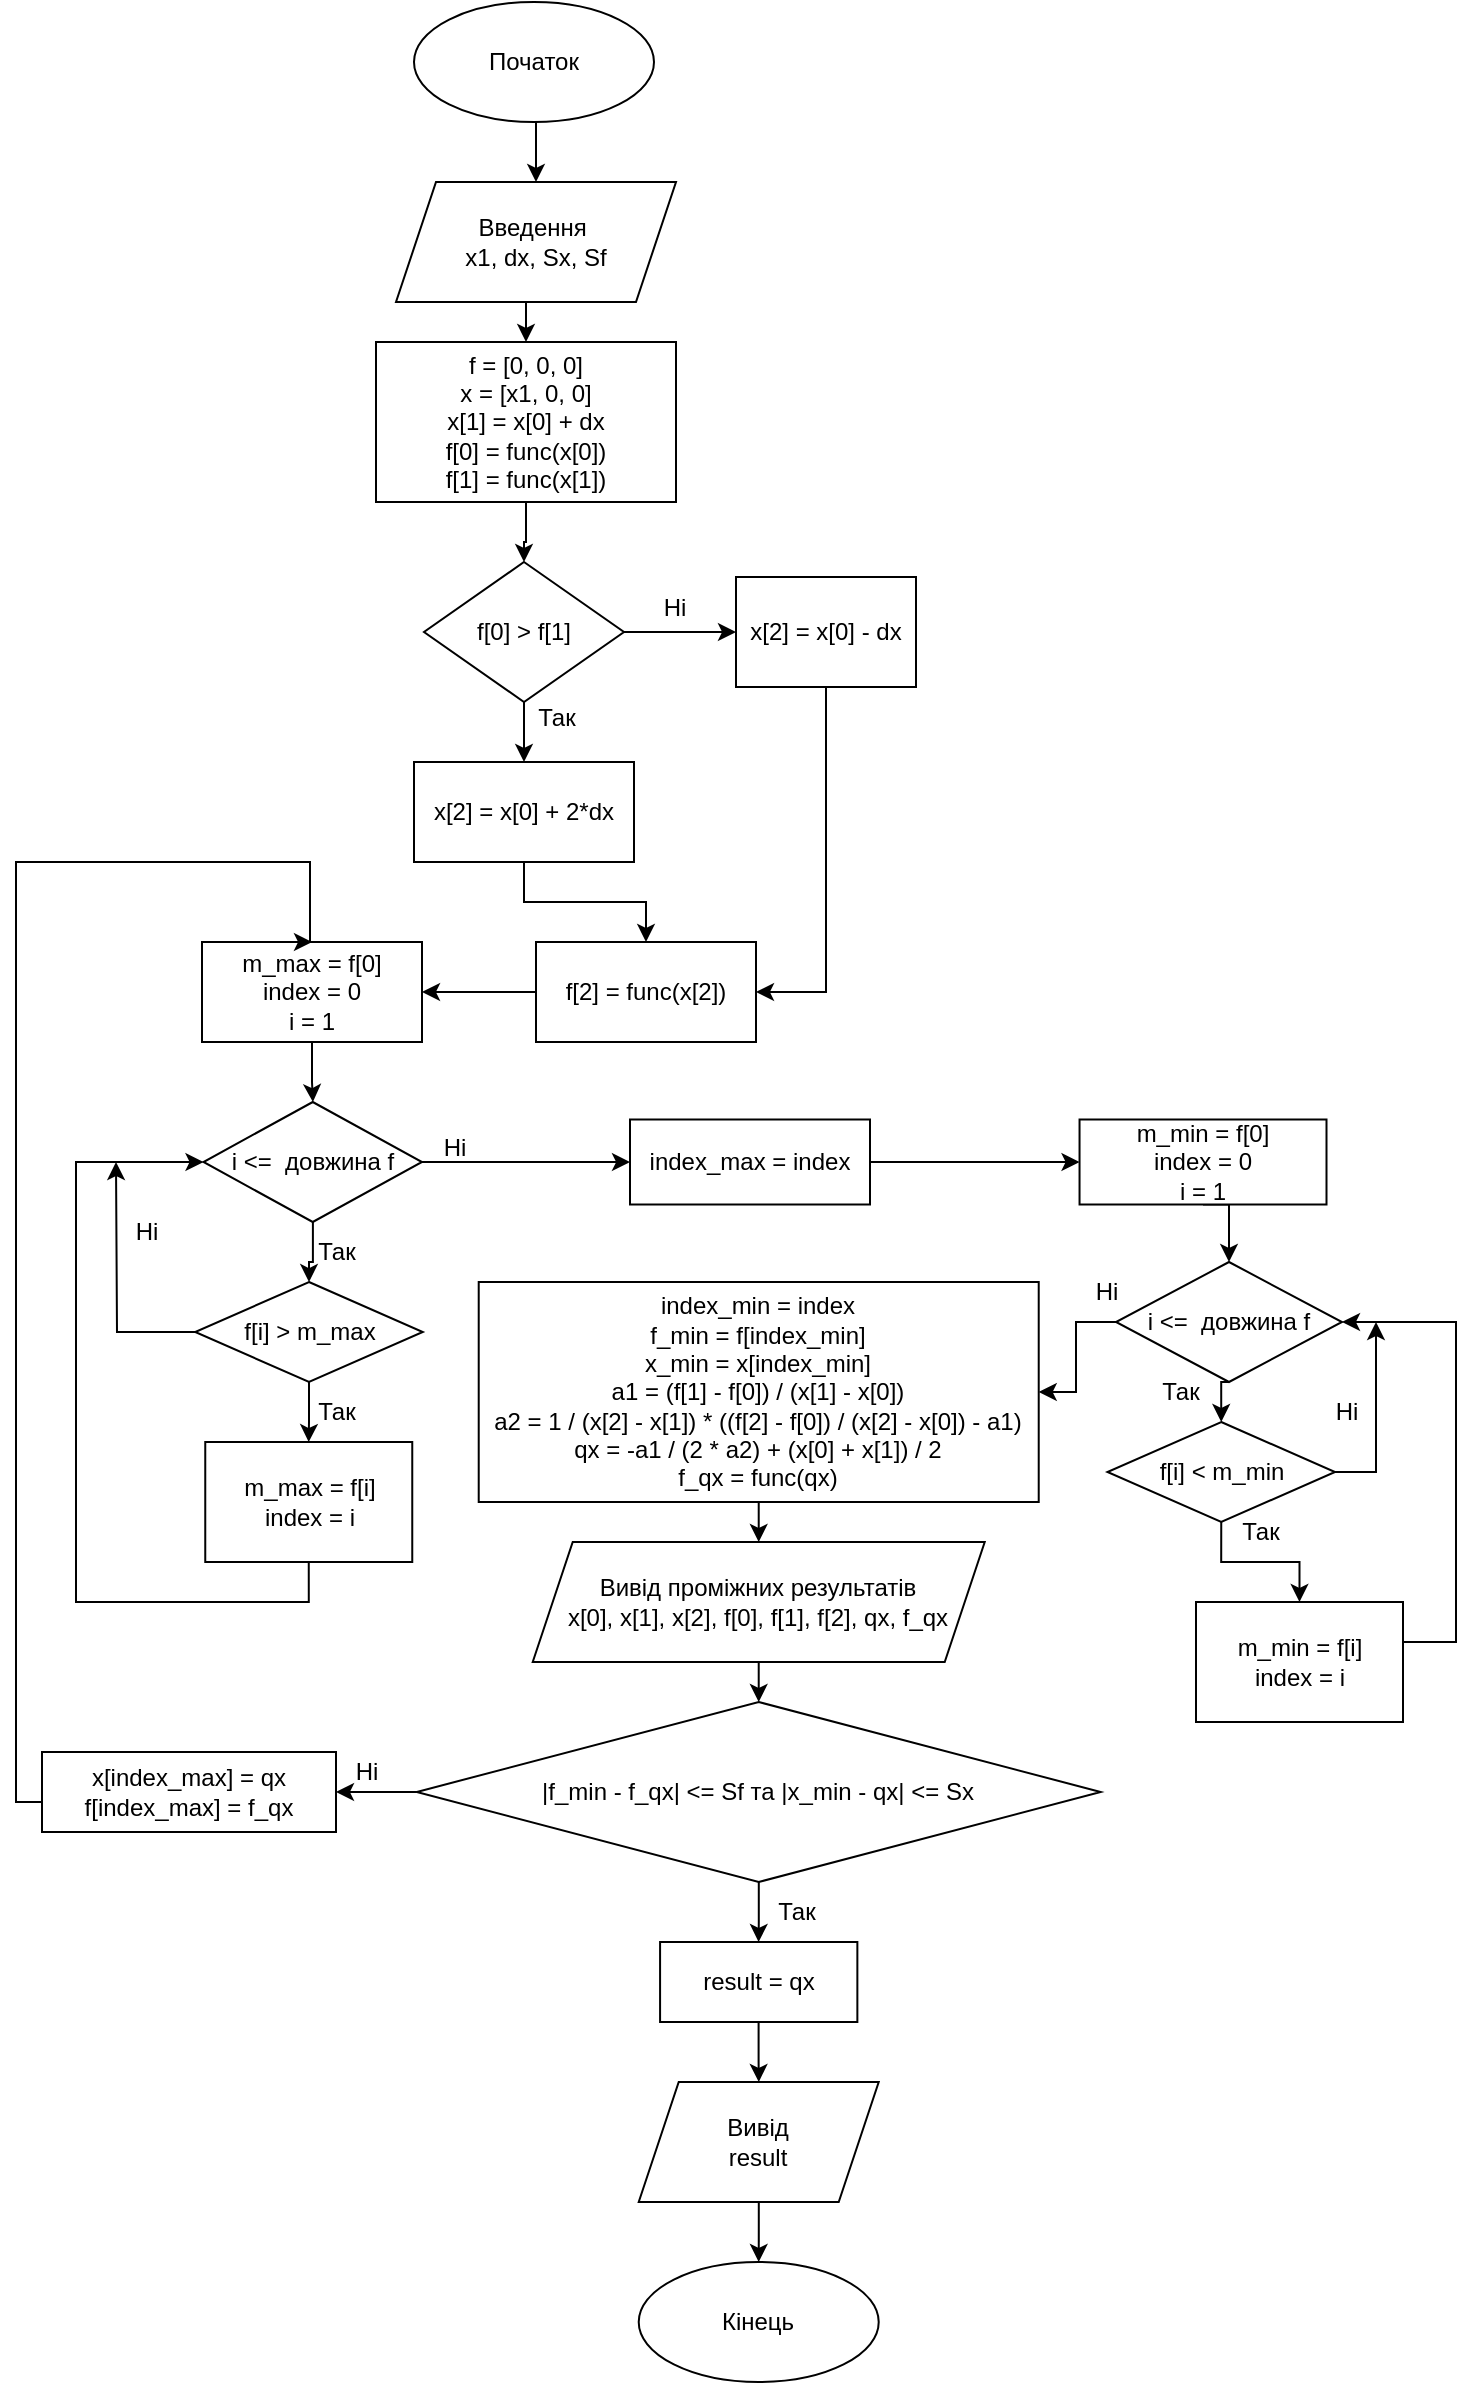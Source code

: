 <mxfile version="20.5.1" type="device"><diagram id="OkNAewaVIKF7o-va74tC" name="Страница 1"><mxGraphModel dx="835" dy="738" grid="1" gridSize="10" guides="1" tooltips="1" connect="1" arrows="1" fold="1" page="1" pageScale="1" pageWidth="827" pageHeight="1169" math="0" shadow="0"><root><mxCell id="0"/><mxCell id="1" parent="0"/><mxCell id="8IWXs5l2cBwAO6r4Z6ZJ-129" style="edgeStyle=orthogonalEdgeStyle;rounded=0;orthogonalLoop=1;jettySize=auto;html=1;exitX=0.5;exitY=1;exitDx=0;exitDy=0;entryX=0.5;entryY=0;entryDx=0;entryDy=0;fontColor=#000000;fontFamily=Helvetica;" edge="1" parent="1" source="8IWXs5l2cBwAO6r4Z6ZJ-130" target="8IWXs5l2cBwAO6r4Z6ZJ-132"><mxGeometry relative="1" as="geometry"/></mxCell><mxCell id="8IWXs5l2cBwAO6r4Z6ZJ-130" value="Початок" style="ellipse;whiteSpace=wrap;html=1;strokeColor=#000000;fontFamily=Helvetica;" vertex="1" parent="1"><mxGeometry x="1599" y="710" width="120" height="60" as="geometry"/></mxCell><mxCell id="8IWXs5l2cBwAO6r4Z6ZJ-131" style="edgeStyle=orthogonalEdgeStyle;rounded=0;orthogonalLoop=1;jettySize=auto;html=1;exitX=0.5;exitY=1;exitDx=0;exitDy=0;entryX=0.5;entryY=0;entryDx=0;entryDy=0;fontColor=#000000;fontFamily=Helvetica;" edge="1" parent="1" source="8IWXs5l2cBwAO6r4Z6ZJ-132" target="8IWXs5l2cBwAO6r4Z6ZJ-134"><mxGeometry relative="1" as="geometry"/></mxCell><mxCell id="8IWXs5l2cBwAO6r4Z6ZJ-132" value="Введення&amp;nbsp;&lt;br&gt;&lt;div style=&quot;&quot;&gt;x1, dx, Sx, Sf&lt;/div&gt;" style="shape=parallelogram;perimeter=parallelogramPerimeter;whiteSpace=wrap;html=1;fixedSize=1;strokeColor=#000000;fontFamily=Helvetica;" vertex="1" parent="1"><mxGeometry x="1590" y="800" width="140" height="60" as="geometry"/></mxCell><mxCell id="8IWXs5l2cBwAO6r4Z6ZJ-133" value="" style="edgeStyle=orthogonalEdgeStyle;rounded=0;orthogonalLoop=1;jettySize=auto;html=1;fontColor=#000000;fontFamily=Helvetica;" edge="1" parent="1" source="8IWXs5l2cBwAO6r4Z6ZJ-134" target="8IWXs5l2cBwAO6r4Z6ZJ-137"><mxGeometry relative="1" as="geometry"/></mxCell><mxCell id="8IWXs5l2cBwAO6r4Z6ZJ-134" value="f = [0, 0, 0]&lt;br&gt;x = [x1, 0, 0]&lt;br&gt;x[1]&lt;span style=&quot;&quot;&gt;&amp;nbsp;= x[0]&lt;/span&gt;&lt;span style=&quot;&quot;&gt;&amp;nbsp;+ dx&lt;br&gt;&lt;/span&gt;&lt;span style=&quot;background-color: initial;&quot;&gt;f[0] = func(x[0])&lt;br&gt;&lt;/span&gt;&lt;span style=&quot;background-color: initial;&quot;&gt;f[1] = func(x[1])&lt;/span&gt;&lt;span style=&quot;background-color: initial;&quot;&gt;&lt;br&gt;&lt;/span&gt;" style="rounded=0;whiteSpace=wrap;html=1;labelBackgroundColor=none;fontColor=#000000;strokeColor=#000000;fontFamily=Helvetica;" vertex="1" parent="1"><mxGeometry x="1580" y="880" width="150" height="80" as="geometry"/></mxCell><mxCell id="8IWXs5l2cBwAO6r4Z6ZJ-135" value="" style="edgeStyle=orthogonalEdgeStyle;rounded=0;orthogonalLoop=1;jettySize=auto;html=1;fontColor=#000000;fontFamily=Helvetica;" edge="1" parent="1" source="8IWXs5l2cBwAO6r4Z6ZJ-137" target="8IWXs5l2cBwAO6r4Z6ZJ-139"><mxGeometry relative="1" as="geometry"/></mxCell><mxCell id="8IWXs5l2cBwAO6r4Z6ZJ-136" value="" style="edgeStyle=orthogonalEdgeStyle;rounded=0;orthogonalLoop=1;jettySize=auto;html=1;fontColor=#000000;fontFamily=Helvetica;" edge="1" parent="1" source="8IWXs5l2cBwAO6r4Z6ZJ-137" target="8IWXs5l2cBwAO6r4Z6ZJ-142"><mxGeometry relative="1" as="geometry"/></mxCell><mxCell id="8IWXs5l2cBwAO6r4Z6ZJ-137" value="f[0] &amp;gt; f[1]" style="rhombus;whiteSpace=wrap;html=1;strokeColor=#000000;fontColor=#000000;rounded=0;labelBackgroundColor=none;fontFamily=Helvetica;" vertex="1" parent="1"><mxGeometry x="1604" y="990" width="100" height="70" as="geometry"/></mxCell><mxCell id="8IWXs5l2cBwAO6r4Z6ZJ-138" value="" style="edgeStyle=orthogonalEdgeStyle;rounded=0;orthogonalLoop=1;jettySize=auto;html=1;fontColor=#000000;fontFamily=Helvetica;" edge="1" parent="1" source="8IWXs5l2cBwAO6r4Z6ZJ-139" target="8IWXs5l2cBwAO6r4Z6ZJ-144"><mxGeometry relative="1" as="geometry"/></mxCell><mxCell id="8IWXs5l2cBwAO6r4Z6ZJ-139" value="x[2] = x[0] + 2*dx" style="whiteSpace=wrap;html=1;strokeColor=#000000;fontColor=#000000;rounded=0;labelBackgroundColor=none;fontFamily=Helvetica;" vertex="1" parent="1"><mxGeometry x="1599" y="1090" width="110" height="50" as="geometry"/></mxCell><mxCell id="8IWXs5l2cBwAO6r4Z6ZJ-140" value="Так" style="text;html=1;align=center;verticalAlign=middle;resizable=0;points=[];autosize=1;strokeColor=none;fillColor=none;fontColor=#000000;fontFamily=Helvetica;" vertex="1" parent="1"><mxGeometry x="1650" y="1052.5" width="40" height="30" as="geometry"/></mxCell><mxCell id="8IWXs5l2cBwAO6r4Z6ZJ-141" style="edgeStyle=orthogonalEdgeStyle;rounded=0;orthogonalLoop=1;jettySize=auto;html=1;exitX=0.5;exitY=1;exitDx=0;exitDy=0;entryX=1;entryY=0.5;entryDx=0;entryDy=0;fontColor=#000000;fontFamily=Helvetica;" edge="1" parent="1" source="8IWXs5l2cBwAO6r4Z6ZJ-142" target="8IWXs5l2cBwAO6r4Z6ZJ-144"><mxGeometry relative="1" as="geometry"/></mxCell><mxCell id="8IWXs5l2cBwAO6r4Z6ZJ-142" value="&lt;div style=&quot;&quot;&gt;&lt;span style=&quot;background-color: rgb(255, 255, 255);&quot;&gt;x[2] = x[0] - dx&lt;/span&gt;&lt;/div&gt;" style="whiteSpace=wrap;html=1;strokeColor=#000000;fontColor=#000000;rounded=0;labelBackgroundColor=none;fontFamily=Helvetica;" vertex="1" parent="1"><mxGeometry x="1760" y="997.5" width="90" height="55" as="geometry"/></mxCell><mxCell id="8IWXs5l2cBwAO6r4Z6ZJ-143" value="" style="edgeStyle=orthogonalEdgeStyle;rounded=0;orthogonalLoop=1;jettySize=auto;html=1;fontFamily=Helvetica;fontSize=12;fontColor=#000000;" edge="1" parent="1" source="8IWXs5l2cBwAO6r4Z6ZJ-144" target="8IWXs5l2cBwAO6r4Z6ZJ-147"><mxGeometry relative="1" as="geometry"/></mxCell><mxCell id="8IWXs5l2cBwAO6r4Z6ZJ-144" value="f[2] = func(x[2])" style="whiteSpace=wrap;html=1;strokeColor=#000000;fontColor=#000000;rounded=0;labelBackgroundColor=none;fontFamily=Helvetica;" vertex="1" parent="1"><mxGeometry x="1660" y="1180" width="110" height="50" as="geometry"/></mxCell><mxCell id="8IWXs5l2cBwAO6r4Z6ZJ-145" value="Ні" style="text;html=1;align=center;verticalAlign=middle;resizable=0;points=[];autosize=1;strokeColor=none;fillColor=none;fontColor=#000000;fontFamily=Helvetica;" vertex="1" parent="1"><mxGeometry x="1714" y="997.5" width="30" height="30" as="geometry"/></mxCell><mxCell id="8IWXs5l2cBwAO6r4Z6ZJ-146" value="" style="edgeStyle=orthogonalEdgeStyle;rounded=0;orthogonalLoop=1;jettySize=auto;html=1;fontFamily=Helvetica;fontSize=12;fontColor=#000000;" edge="1" parent="1" source="8IWXs5l2cBwAO6r4Z6ZJ-147" target="8IWXs5l2cBwAO6r4Z6ZJ-150"><mxGeometry relative="1" as="geometry"/></mxCell><mxCell id="8IWXs5l2cBwAO6r4Z6ZJ-147" value="m_max = f[0]&lt;br&gt;index = 0&lt;br&gt;i = 1" style="whiteSpace=wrap;html=1;strokeColor=#000000;fontColor=#000000;rounded=0;labelBackgroundColor=none;" vertex="1" parent="1"><mxGeometry x="1493" y="1180" width="110" height="50" as="geometry"/></mxCell><mxCell id="8IWXs5l2cBwAO6r4Z6ZJ-148" value="" style="edgeStyle=orthogonalEdgeStyle;rounded=0;orthogonalLoop=1;jettySize=auto;html=1;fontFamily=Helvetica;fontSize=12;fontColor=#000000;" edge="1" parent="1" source="8IWXs5l2cBwAO6r4Z6ZJ-150" target="8IWXs5l2cBwAO6r4Z6ZJ-153"><mxGeometry relative="1" as="geometry"/></mxCell><mxCell id="8IWXs5l2cBwAO6r4Z6ZJ-149" value="" style="edgeStyle=orthogonalEdgeStyle;rounded=0;orthogonalLoop=1;jettySize=auto;html=1;fontFamily=Helvetica;fontSize=12;fontColor=#000000;" edge="1" parent="1" source="8IWXs5l2cBwAO6r4Z6ZJ-150" target="8IWXs5l2cBwAO6r4Z6ZJ-160"><mxGeometry relative="1" as="geometry"/></mxCell><mxCell id="8IWXs5l2cBwAO6r4Z6ZJ-150" value="i &amp;lt;=&amp;nbsp; довжина f" style="rhombus;whiteSpace=wrap;html=1;strokeColor=#000000;fontColor=#000000;rounded=0;labelBackgroundColor=none;" vertex="1" parent="1"><mxGeometry x="1493.75" y="1260" width="109.25" height="60" as="geometry"/></mxCell><mxCell id="8IWXs5l2cBwAO6r4Z6ZJ-151" value="" style="edgeStyle=orthogonalEdgeStyle;rounded=0;orthogonalLoop=1;jettySize=auto;html=1;fontFamily=Helvetica;fontSize=12;fontColor=#000000;" edge="1" parent="1" source="8IWXs5l2cBwAO6r4Z6ZJ-153" target="8IWXs5l2cBwAO6r4Z6ZJ-155"><mxGeometry relative="1" as="geometry"/></mxCell><mxCell id="8IWXs5l2cBwAO6r4Z6ZJ-152" style="edgeStyle=orthogonalEdgeStyle;rounded=0;orthogonalLoop=1;jettySize=auto;html=1;exitX=0;exitY=0.5;exitDx=0;exitDy=0;fontFamily=Helvetica;fontSize=12;fontColor=#000000;" edge="1" parent="1" source="8IWXs5l2cBwAO6r4Z6ZJ-153"><mxGeometry relative="1" as="geometry"><mxPoint x="1450" y="1290" as="targetPoint"/></mxGeometry></mxCell><mxCell id="8IWXs5l2cBwAO6r4Z6ZJ-153" value="f[i] &amp;gt; m_max" style="rhombus;whiteSpace=wrap;html=1;strokeColor=#000000;fontColor=#000000;rounded=0;labelBackgroundColor=none;" vertex="1" parent="1"><mxGeometry x="1489.6" y="1350" width="113.79" height="50" as="geometry"/></mxCell><mxCell id="8IWXs5l2cBwAO6r4Z6ZJ-154" style="edgeStyle=orthogonalEdgeStyle;rounded=0;orthogonalLoop=1;jettySize=auto;html=1;exitX=0.5;exitY=1;exitDx=0;exitDy=0;entryX=0;entryY=0.5;entryDx=0;entryDy=0;fontFamily=Helvetica;fontSize=12;fontColor=#000000;" edge="1" parent="1" source="8IWXs5l2cBwAO6r4Z6ZJ-155" target="8IWXs5l2cBwAO6r4Z6ZJ-150"><mxGeometry relative="1" as="geometry"><Array as="points"><mxPoint x="1546" y="1510"/><mxPoint x="1430" y="1510"/><mxPoint x="1430" y="1290"/></Array></mxGeometry></mxCell><mxCell id="8IWXs5l2cBwAO6r4Z6ZJ-155" value="m_max = f[i]&lt;br&gt;index = i" style="whiteSpace=wrap;html=1;strokeColor=#000000;fontColor=#000000;rounded=0;labelBackgroundColor=none;" vertex="1" parent="1"><mxGeometry x="1494.63" y="1430" width="103.5" height="60" as="geometry"/></mxCell><mxCell id="8IWXs5l2cBwAO6r4Z6ZJ-156" value="Так" style="text;html=1;align=center;verticalAlign=middle;resizable=0;points=[];autosize=1;strokeColor=none;fillColor=none;fontColor=#000000;fontFamily=Helvetica;" vertex="1" parent="1"><mxGeometry x="1540" y="1400" width="40" height="30" as="geometry"/></mxCell><mxCell id="8IWXs5l2cBwAO6r4Z6ZJ-157" value="Ні" style="text;html=1;align=center;verticalAlign=middle;resizable=0;points=[];autosize=1;strokeColor=none;fillColor=none;fontColor=#000000;fontFamily=Helvetica;" vertex="1" parent="1"><mxGeometry x="1450" y="1310" width="30" height="30" as="geometry"/></mxCell><mxCell id="8IWXs5l2cBwAO6r4Z6ZJ-158" value="Так" style="text;html=1;align=center;verticalAlign=middle;resizable=0;points=[];autosize=1;strokeColor=none;fillColor=none;fontColor=#000000;fontFamily=Helvetica;" vertex="1" parent="1"><mxGeometry x="1540" y="1320" width="40" height="30" as="geometry"/></mxCell><mxCell id="8IWXs5l2cBwAO6r4Z6ZJ-159" style="edgeStyle=orthogonalEdgeStyle;rounded=0;orthogonalLoop=1;jettySize=auto;html=1;exitX=1;exitY=0.5;exitDx=0;exitDy=0;entryX=0;entryY=0.5;entryDx=0;entryDy=0;fontFamily=Helvetica;fontSize=12;fontColor=#000000;" edge="1" parent="1" source="8IWXs5l2cBwAO6r4Z6ZJ-160" target="8IWXs5l2cBwAO6r4Z6ZJ-162"><mxGeometry relative="1" as="geometry"/></mxCell><mxCell id="8IWXs5l2cBwAO6r4Z6ZJ-160" value="index_max = index" style="whiteSpace=wrap;html=1;strokeColor=#000000;fontColor=#000000;rounded=0;labelBackgroundColor=none;" vertex="1" parent="1"><mxGeometry x="1707" y="1268.75" width="120" height="42.5" as="geometry"/></mxCell><mxCell id="8IWXs5l2cBwAO6r4Z6ZJ-161" style="edgeStyle=orthogonalEdgeStyle;rounded=0;orthogonalLoop=1;jettySize=auto;html=1;exitX=0.5;exitY=1;exitDx=0;exitDy=0;entryX=0.5;entryY=0;entryDx=0;entryDy=0;fontFamily=Helvetica;fontSize=12;fontColor=#000000;" edge="1" parent="1" source="8IWXs5l2cBwAO6r4Z6ZJ-162" target="8IWXs5l2cBwAO6r4Z6ZJ-165"><mxGeometry relative="1" as="geometry"/></mxCell><mxCell id="8IWXs5l2cBwAO6r4Z6ZJ-162" value="m_min = f[0]&lt;br&gt;index = 0&lt;br&gt;i = 1" style="whiteSpace=wrap;html=1;strokeColor=#000000;fontColor=#000000;rounded=0;labelBackgroundColor=none;" vertex="1" parent="1"><mxGeometry x="1931.77" y="1268.75" width="123.48" height="42.5" as="geometry"/></mxCell><mxCell id="8IWXs5l2cBwAO6r4Z6ZJ-163" style="edgeStyle=orthogonalEdgeStyle;rounded=0;orthogonalLoop=1;jettySize=auto;html=1;exitX=0.5;exitY=1;exitDx=0;exitDy=0;entryX=0.5;entryY=0;entryDx=0;entryDy=0;fontFamily=Helvetica;fontSize=12;fontColor=#000000;" edge="1" parent="1" source="8IWXs5l2cBwAO6r4Z6ZJ-165" target="8IWXs5l2cBwAO6r4Z6ZJ-167"><mxGeometry relative="1" as="geometry"/></mxCell><mxCell id="8IWXs5l2cBwAO6r4Z6ZJ-164" style="edgeStyle=orthogonalEdgeStyle;rounded=0;orthogonalLoop=1;jettySize=auto;html=1;exitX=0;exitY=0.5;exitDx=0;exitDy=0;fontFamily=Helvetica;fontSize=12;fontColor=#000000;entryX=1;entryY=0.5;entryDx=0;entryDy=0;" edge="1" parent="1" source="8IWXs5l2cBwAO6r4Z6ZJ-165" target="8IWXs5l2cBwAO6r4Z6ZJ-176"><mxGeometry relative="1" as="geometry"><mxPoint x="1790" y="1370" as="targetPoint"/></mxGeometry></mxCell><mxCell id="8IWXs5l2cBwAO6r4Z6ZJ-165" value="i &amp;lt;=&amp;nbsp; довжина f" style="rhombus;whiteSpace=wrap;html=1;strokeColor=#000000;fontColor=#000000;rounded=0;labelBackgroundColor=none;" vertex="1" parent="1"><mxGeometry x="1950" y="1340" width="113" height="60" as="geometry"/></mxCell><mxCell id="8IWXs5l2cBwAO6r4Z6ZJ-166" style="edgeStyle=orthogonalEdgeStyle;rounded=0;orthogonalLoop=1;jettySize=auto;html=1;exitX=1;exitY=0.5;exitDx=0;exitDy=0;fontFamily=Helvetica;fontSize=12;fontColor=#000000;" edge="1" parent="1" source="8IWXs5l2cBwAO6r4Z6ZJ-167"><mxGeometry relative="1" as="geometry"><mxPoint x="2080" y="1370" as="targetPoint"/><Array as="points"><mxPoint x="2080" y="1445"/><mxPoint x="2080" y="1420"/></Array></mxGeometry></mxCell><mxCell id="8IWXs5l2cBwAO6r4Z6ZJ-167" value="f[i] &amp;lt; m_min" style="rhombus;whiteSpace=wrap;html=1;strokeColor=#000000;fontColor=#000000;rounded=0;labelBackgroundColor=none;" vertex="1" parent="1"><mxGeometry x="1945.73" y="1420" width="113.79" height="50" as="geometry"/></mxCell><mxCell id="8IWXs5l2cBwAO6r4Z6ZJ-168" value="Так" style="text;html=1;align=center;verticalAlign=middle;resizable=0;points=[];autosize=1;strokeColor=none;fillColor=none;fontColor=#000000;fontFamily=Helvetica;" vertex="1" parent="1"><mxGeometry x="1962.02" y="1390" width="40" height="30" as="geometry"/></mxCell><mxCell id="8IWXs5l2cBwAO6r4Z6ZJ-169" value="" style="edgeStyle=orthogonalEdgeStyle;rounded=0;orthogonalLoop=1;jettySize=auto;html=1;fontFamily=Helvetica;fontSize=12;fontColor=#000000;exitX=0.5;exitY=1;exitDx=0;exitDy=0;" edge="1" parent="1" source="8IWXs5l2cBwAO6r4Z6ZJ-167" target="8IWXs5l2cBwAO6r4Z6ZJ-171"><mxGeometry relative="1" as="geometry"><mxPoint x="2010" y="1490" as="sourcePoint"/></mxGeometry></mxCell><mxCell id="8IWXs5l2cBwAO6r4Z6ZJ-170" style="edgeStyle=orthogonalEdgeStyle;rounded=0;orthogonalLoop=1;jettySize=auto;html=1;exitX=1;exitY=0.5;exitDx=0;exitDy=0;entryX=1;entryY=0.5;entryDx=0;entryDy=0;fontFamily=Helvetica;fontSize=12;fontColor=#000000;" edge="1" parent="1" source="8IWXs5l2cBwAO6r4Z6ZJ-171" target="8IWXs5l2cBwAO6r4Z6ZJ-165"><mxGeometry relative="1" as="geometry"><Array as="points"><mxPoint x="2120" y="1530"/><mxPoint x="2120" y="1370"/></Array></mxGeometry></mxCell><mxCell id="8IWXs5l2cBwAO6r4Z6ZJ-171" value="m_min = f[i]&lt;br&gt;index = i" style="whiteSpace=wrap;html=1;strokeColor=#000000;fontColor=#000000;rounded=0;labelBackgroundColor=none;" vertex="1" parent="1"><mxGeometry x="1990" y="1510" width="103.5" height="60" as="geometry"/></mxCell><mxCell id="8IWXs5l2cBwAO6r4Z6ZJ-172" value="Так" style="text;html=1;align=center;verticalAlign=middle;resizable=0;points=[];autosize=1;strokeColor=none;fillColor=none;fontColor=#000000;fontFamily=Helvetica;" vertex="1" parent="1"><mxGeometry x="2002.02" y="1460" width="40" height="30" as="geometry"/></mxCell><mxCell id="8IWXs5l2cBwAO6r4Z6ZJ-173" value="Ні" style="text;html=1;align=center;verticalAlign=middle;resizable=0;points=[];autosize=1;strokeColor=none;fillColor=none;fontColor=#000000;fontFamily=Helvetica;" vertex="1" parent="1"><mxGeometry x="2050.01" y="1400" width="30" height="30" as="geometry"/></mxCell><mxCell id="8IWXs5l2cBwAO6r4Z6ZJ-174" value="Ні" style="text;html=1;align=center;verticalAlign=middle;resizable=0;points=[];autosize=1;strokeColor=none;fillColor=none;fontColor=#000000;fontFamily=Helvetica;" vertex="1" parent="1"><mxGeometry x="1604" y="1267.5" width="30" height="30" as="geometry"/></mxCell><mxCell id="8IWXs5l2cBwAO6r4Z6ZJ-175" style="edgeStyle=orthogonalEdgeStyle;rounded=0;orthogonalLoop=1;jettySize=auto;html=1;exitX=0.5;exitY=1;exitDx=0;exitDy=0;entryX=0.5;entryY=0;entryDx=0;entryDy=0;fontFamily=Helvetica;fontSize=12;fontColor=#000000;" edge="1" parent="1" source="8IWXs5l2cBwAO6r4Z6ZJ-176" target="8IWXs5l2cBwAO6r4Z6ZJ-188"><mxGeometry relative="1" as="geometry"/></mxCell><mxCell id="8IWXs5l2cBwAO6r4Z6ZJ-176" value="index_min = index&lt;br&gt;f_min = f[index_min]&lt;br&gt;x_min = x[index_min]&lt;br&gt;a1 = (f[1] - f[0]) / (x[1] - x[0])&lt;br&gt;a2 = 1 / (x[2] - x[1]) * ((f[2] - f[0]) / (x[2] - x[0]) - a1)&lt;br&gt;qx = -a1 / (2 * a2) + (x[0] + x[1]) / 2&lt;br&gt;f_qx = func(qx)" style="whiteSpace=wrap;html=1;strokeColor=#000000;fontColor=#000000;rounded=0;labelBackgroundColor=none;" vertex="1" parent="1"><mxGeometry x="1631.36" y="1350" width="280" height="110" as="geometry"/></mxCell><mxCell id="8IWXs5l2cBwAO6r4Z6ZJ-177" value="Ні" style="text;html=1;align=center;verticalAlign=middle;resizable=0;points=[];autosize=1;strokeColor=none;fillColor=none;fontColor=#000000;fontFamily=Helvetica;" vertex="1" parent="1"><mxGeometry x="1929.52" y="1340" width="30" height="30" as="geometry"/></mxCell><mxCell id="8IWXs5l2cBwAO6r4Z6ZJ-178" value="" style="edgeStyle=orthogonalEdgeStyle;rounded=0;orthogonalLoop=1;jettySize=auto;html=1;fontFamily=Helvetica;fontSize=12;fontColor=#000000;" edge="1" parent="1" source="8IWXs5l2cBwAO6r4Z6ZJ-180" target="8IWXs5l2cBwAO6r4Z6ZJ-182"><mxGeometry relative="1" as="geometry"/></mxCell><mxCell id="8IWXs5l2cBwAO6r4Z6ZJ-179" style="edgeStyle=orthogonalEdgeStyle;rounded=0;orthogonalLoop=1;jettySize=auto;html=1;exitX=0;exitY=0.5;exitDx=0;exitDy=0;entryX=1;entryY=0.5;entryDx=0;entryDy=0;fontFamily=Helvetica;fontSize=12;fontColor=#000000;" edge="1" parent="1" source="8IWXs5l2cBwAO6r4Z6ZJ-180" target="8IWXs5l2cBwAO6r4Z6ZJ-185"><mxGeometry relative="1" as="geometry"/></mxCell><mxCell id="8IWXs5l2cBwAO6r4Z6ZJ-180" value="|f_min - f_qx| &amp;lt;= Sf та |x_min - qx| &amp;lt;= Sx" style="rhombus;whiteSpace=wrap;html=1;strokeColor=#000000;fontColor=#000000;rounded=0;labelBackgroundColor=none;" vertex="1" parent="1"><mxGeometry x="1600.38" y="1560" width="341.96" height="90" as="geometry"/></mxCell><mxCell id="8IWXs5l2cBwAO6r4Z6ZJ-181" value="" style="edgeStyle=orthogonalEdgeStyle;rounded=0;orthogonalLoop=1;jettySize=auto;html=1;fontFamily=Helvetica;fontSize=12;fontColor=#000000;" edge="1" parent="1" source="8IWXs5l2cBwAO6r4Z6ZJ-182" target="8IWXs5l2cBwAO6r4Z6ZJ-190"><mxGeometry relative="1" as="geometry"/></mxCell><mxCell id="8IWXs5l2cBwAO6r4Z6ZJ-182" value="result = qx" style="whiteSpace=wrap;html=1;strokeColor=#000000;fontColor=#000000;rounded=0;labelBackgroundColor=none;" vertex="1" parent="1"><mxGeometry x="1722.04" y="1680" width="98.64" height="40" as="geometry"/></mxCell><mxCell id="8IWXs5l2cBwAO6r4Z6ZJ-183" value="Так" style="text;html=1;align=center;verticalAlign=middle;resizable=0;points=[];autosize=1;strokeColor=none;fillColor=none;fontColor=#000000;fontFamily=Helvetica;" vertex="1" parent="1"><mxGeometry x="1770" y="1650" width="40" height="30" as="geometry"/></mxCell><mxCell id="8IWXs5l2cBwAO6r4Z6ZJ-184" style="edgeStyle=orthogonalEdgeStyle;rounded=0;orthogonalLoop=1;jettySize=auto;html=1;exitX=0;exitY=0.5;exitDx=0;exitDy=0;fontFamily=Helvetica;fontSize=12;fontColor=#000000;entryX=0.5;entryY=0;entryDx=0;entryDy=0;" edge="1" parent="1" source="8IWXs5l2cBwAO6r4Z6ZJ-185" target="8IWXs5l2cBwAO6r4Z6ZJ-147"><mxGeometry relative="1" as="geometry"><mxPoint x="1540" y="1180" as="targetPoint"/><Array as="points"><mxPoint x="1413" y="1610"/><mxPoint x="1400" y="1610"/><mxPoint x="1400" y="1140"/><mxPoint x="1547" y="1140"/></Array></mxGeometry></mxCell><mxCell id="8IWXs5l2cBwAO6r4Z6ZJ-185" value="x[index_max] = qx&lt;br&gt;f[index_max] = f_qx" style="whiteSpace=wrap;html=1;strokeColor=#000000;fontColor=#000000;rounded=0;labelBackgroundColor=none;" vertex="1" parent="1"><mxGeometry x="1413" y="1585" width="147" height="40" as="geometry"/></mxCell><mxCell id="8IWXs5l2cBwAO6r4Z6ZJ-186" value="Ні" style="text;html=1;align=center;verticalAlign=middle;resizable=0;points=[];autosize=1;strokeColor=none;fillColor=none;fontColor=#000000;fontFamily=Helvetica;" vertex="1" parent="1"><mxGeometry x="1560" y="1580" width="30" height="30" as="geometry"/></mxCell><mxCell id="8IWXs5l2cBwAO6r4Z6ZJ-187" style="edgeStyle=orthogonalEdgeStyle;rounded=0;orthogonalLoop=1;jettySize=auto;html=1;exitX=0.5;exitY=1;exitDx=0;exitDy=0;entryX=0.5;entryY=0;entryDx=0;entryDy=0;fontFamily=Helvetica;fontSize=12;fontColor=#000000;" edge="1" parent="1" source="8IWXs5l2cBwAO6r4Z6ZJ-188" target="8IWXs5l2cBwAO6r4Z6ZJ-180"><mxGeometry relative="1" as="geometry"/></mxCell><mxCell id="8IWXs5l2cBwAO6r4Z6ZJ-188" value="Вивід проміжних результатів&lt;br&gt;x[0], x[1], x[2], f[0], f[1], f[2], qx, f_qx" style="shape=parallelogram;perimeter=parallelogramPerimeter;whiteSpace=wrap;html=1;fixedSize=1;labelBackgroundColor=none;strokeColor=#000000;fontFamily=Helvetica;fontSize=12;fontColor=#000000;" vertex="1" parent="1"><mxGeometry x="1658.36" y="1480" width="226" height="60" as="geometry"/></mxCell><mxCell id="8IWXs5l2cBwAO6r4Z6ZJ-189" value="" style="edgeStyle=orthogonalEdgeStyle;rounded=0;orthogonalLoop=1;jettySize=auto;html=1;fontFamily=Helvetica;fontSize=12;fontColor=#000000;" edge="1" parent="1" source="8IWXs5l2cBwAO6r4Z6ZJ-190" target="8IWXs5l2cBwAO6r4Z6ZJ-191"><mxGeometry relative="1" as="geometry"/></mxCell><mxCell id="8IWXs5l2cBwAO6r4Z6ZJ-190" value="Вивід&lt;br&gt;result" style="shape=parallelogram;perimeter=parallelogramPerimeter;whiteSpace=wrap;html=1;fixedSize=1;strokeColor=#000000;fontColor=#000000;rounded=0;labelBackgroundColor=none;" vertex="1" parent="1"><mxGeometry x="1711.36" y="1750" width="120" height="60" as="geometry"/></mxCell><mxCell id="8IWXs5l2cBwAO6r4Z6ZJ-191" value="Кінець" style="ellipse;whiteSpace=wrap;html=1;strokeColor=#000000;fontColor=#000000;rounded=0;labelBackgroundColor=none;" vertex="1" parent="1"><mxGeometry x="1711.36" y="1840" width="120" height="60" as="geometry"/></mxCell></root></mxGraphModel></diagram></mxfile>
